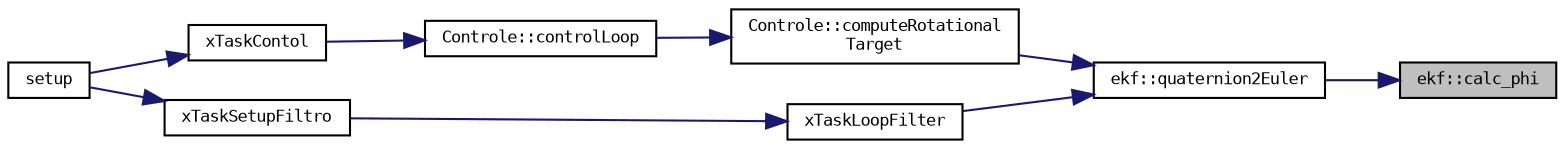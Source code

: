 digraph "ekf::calc_phi"
{
 // LATEX_PDF_SIZE
  bgcolor="transparent";
  edge [fontname="DejaVuSansMono",fontsize="8",labelfontname="DejaVuSansMono",labelfontsize="8"];
  node [fontname="DejaVuSansMono",fontsize="8",shape=record];
  rankdir="RL";
  Node1 [label="ekf::calc_phi",height=0.2,width=0.4,color="black", fillcolor="grey75", style="filled", fontcolor="black",tooltip="Calcula, a partir de um quatérnio de atitude, o valor do ângulo Phi em Radianos."];
  Node1 -> Node2 [dir="back",color="midnightblue",fontsize="8",style="solid",fontname="DejaVuSansMono"];
  Node2 [label="ekf::quaternion2Euler",height=0.2,width=0.4,color="black",URL="$namespaceekf.html#aab2dcd522b40c160064cfae69cae6d98",tooltip=" "];
  Node2 -> Node3 [dir="back",color="midnightblue",fontsize="8",style="solid",fontname="DejaVuSansMono"];
  Node3 [label="Controle::computeRotational\lTarget",height=0.2,width=0.4,color="black",URL="$classControle.html#a8ac9e933ce30f9c88ed421d4c0afcf99",tooltip=" "];
  Node3 -> Node4 [dir="back",color="midnightblue",fontsize="8",style="solid",fontname="DejaVuSansMono"];
  Node4 [label="Controle::controlLoop",height=0.2,width=0.4,color="black",URL="$classControle.html#a78e5f662130811f409342a706d5c0d2f",tooltip="Loop de controle das duas dinâmicas."];
  Node4 -> Node5 [dir="back",color="midnightblue",fontsize="8",style="solid",fontname="DejaVuSansMono"];
  Node5 [label="xTaskContol",height=0.2,width=0.4,color="black",URL="$main_8cpp.html#ad3d424dca818563665f9ab9bbf866fff",tooltip=" "];
  Node5 -> Node6 [dir="back",color="midnightblue",fontsize="8",style="solid",fontname="DejaVuSansMono"];
  Node6 [label="setup",height=0.2,width=0.4,color="black",URL="$main_8cpp.html#a4fc01d736fe50cf5b977f755b675f11d",tooltip=" "];
  Node2 -> Node7 [dir="back",color="midnightblue",fontsize="8",style="solid",fontname="DejaVuSansMono"];
  Node7 [label="xTaskLoopFilter",height=0.2,width=0.4,color="black",URL="$main_8cpp.html#abd3bd9c344e182dcb5f5a561ef562eb0",tooltip=" "];
  Node7 -> Node8 [dir="back",color="midnightblue",fontsize="8",style="solid",fontname="DejaVuSansMono"];
  Node8 [label="xTaskSetupFiltro",height=0.2,width=0.4,color="black",URL="$main_8cpp.html#a1d67803bd6f9b50c1e3686650e280f68",tooltip=" "];
  Node8 -> Node6 [dir="back",color="midnightblue",fontsize="8",style="solid",fontname="DejaVuSansMono"];
}
